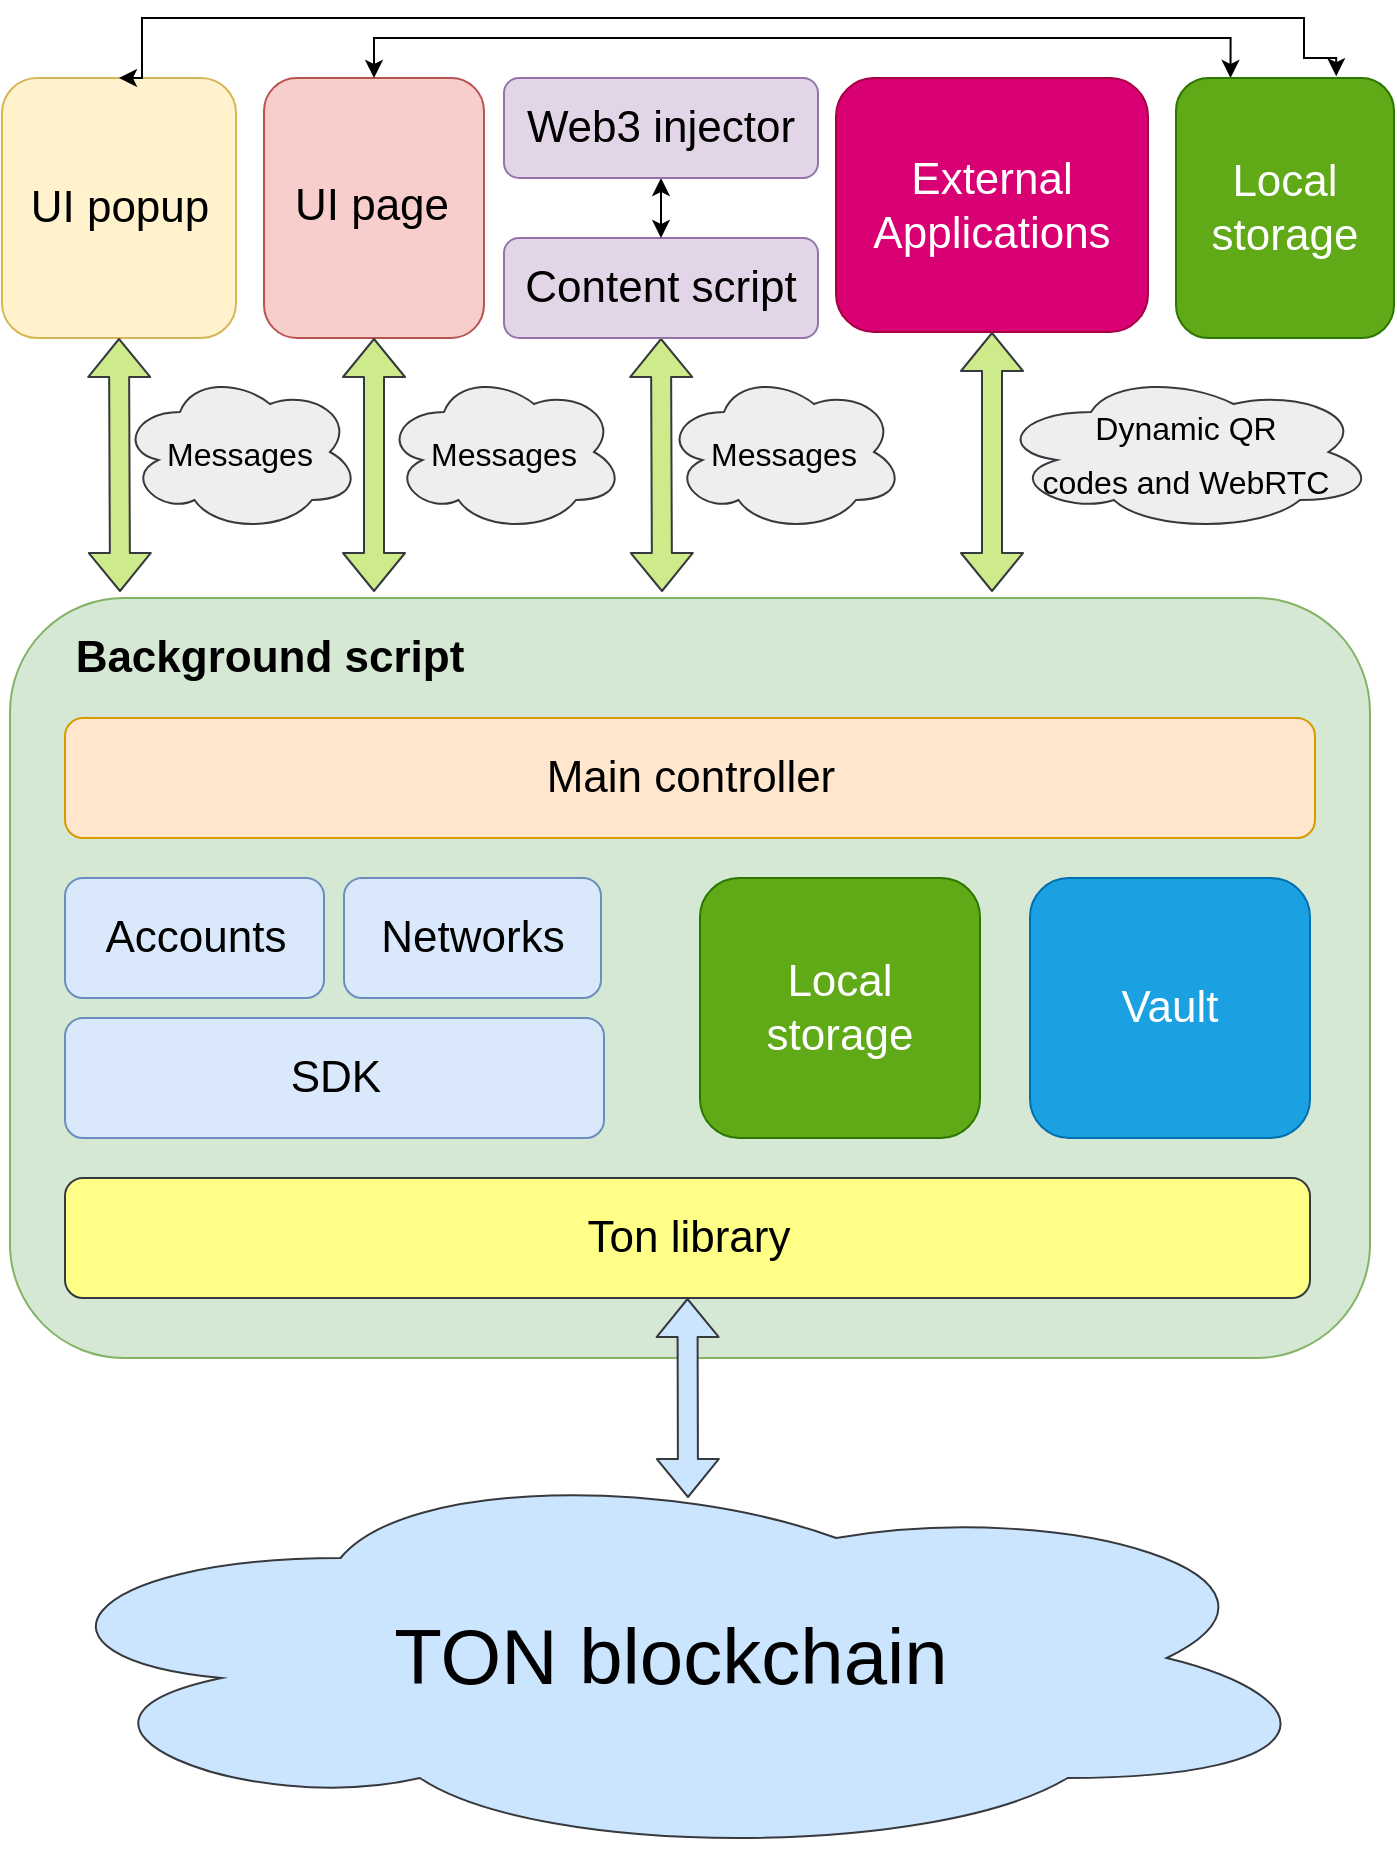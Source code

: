<mxfile version="20.6.0" type="device"><diagram id="C5RBs43oDa-KdzZeNtuy" name="Page-1"><mxGraphModel dx="2480" dy="1214" grid="1" gridSize="10" guides="1" tooltips="1" connect="1" arrows="1" fold="1" page="1" pageScale="1" pageWidth="827" pageHeight="1169" math="0" shadow="0"><root><mxCell id="WIyWlLk6GJQsqaUBKTNV-0"/><mxCell id="WIyWlLk6GJQsqaUBKTNV-1" parent="WIyWlLk6GJQsqaUBKTNV-0"/><mxCell id="Es61mnsEvA5dBG58v4O--35" value="" style="rounded=1;whiteSpace=wrap;html=1;fontSize=12;glass=0;strokeWidth=1;shadow=0;fillColor=#d5e8d4;strokeColor=#82b366;" parent="WIyWlLk6GJQsqaUBKTNV-1" vertex="1"><mxGeometry x="73" y="403" width="680" height="380" as="geometry"/></mxCell><mxCell id="wtbFklESIW6oXYk2TuHR-3" value="" style="rounded=1;whiteSpace=wrap;html=1;fontSize=12;glass=0;strokeWidth=1;shadow=0;fillColor=#f8cecc;strokeColor=#b85450;" parent="WIyWlLk6GJQsqaUBKTNV-1" vertex="1"><mxGeometry x="200" y="143" width="110" height="130" as="geometry"/></mxCell><mxCell id="wtbFklESIW6oXYk2TuHR-4" value="UI page" style="text;html=1;strokeColor=none;fillColor=none;align=center;verticalAlign=middle;whiteSpace=wrap;rounded=0;fontSize=22;" parent="WIyWlLk6GJQsqaUBKTNV-1" vertex="1"><mxGeometry x="209" y="186.5" width="90" height="40" as="geometry"/></mxCell><mxCell id="wtbFklESIW6oXYk2TuHR-0" value="" style="rounded=1;whiteSpace=wrap;html=1;fontSize=12;glass=0;strokeWidth=1;shadow=0;fillColor=#fff2cc;strokeColor=#d6b656;" parent="WIyWlLk6GJQsqaUBKTNV-1" vertex="1"><mxGeometry x="69" y="143" width="117" height="130" as="geometry"/></mxCell><mxCell id="wtbFklESIW6oXYk2TuHR-1" value="UI popup" style="text;html=1;strokeColor=none;fillColor=none;align=center;verticalAlign=middle;whiteSpace=wrap;rounded=0;fontSize=22;" parent="WIyWlLk6GJQsqaUBKTNV-1" vertex="1"><mxGeometry x="77.5" y="188" width="100" height="40" as="geometry"/></mxCell><mxCell id="wtbFklESIW6oXYk2TuHR-11" value="&lt;b&gt;Background script&lt;/b&gt;" style="text;html=1;strokeColor=none;fillColor=none;align=center;verticalAlign=middle;whiteSpace=wrap;rounded=0;fontSize=22;" parent="WIyWlLk6GJQsqaUBKTNV-1" vertex="1"><mxGeometry x="103" y="413" width="200" height="40" as="geometry"/></mxCell><mxCell id="wtbFklESIW6oXYk2TuHR-12" value="" style="shape=flexArrow;endArrow=classic;startArrow=classic;html=1;fontSize=22;entryX=0.5;entryY=1;entryDx=0;entryDy=0;fillColor=#cdeb8b;strokeColor=#36393d;" parent="WIyWlLk6GJQsqaUBKTNV-1" target="wtbFklESIW6oXYk2TuHR-0" edge="1"><mxGeometry width="50" height="50" relative="1" as="geometry"><mxPoint x="128" y="400" as="sourcePoint"/><mxPoint x="209" y="373" as="targetPoint"/></mxGeometry></mxCell><mxCell id="wtbFklESIW6oXYk2TuHR-14" value="Main controller" style="rounded=1;whiteSpace=wrap;html=1;fontSize=22;fillColor=#ffe6cc;strokeColor=#d79b00;" parent="WIyWlLk6GJQsqaUBKTNV-1" vertex="1"><mxGeometry x="100.5" y="463" width="625" height="60" as="geometry"/></mxCell><mxCell id="wtbFklESIW6oXYk2TuHR-19" value="" style="shape=flexArrow;endArrow=classic;startArrow=classic;html=1;fontSize=22;entryX=0.5;entryY=1;entryDx=0;entryDy=0;fillColor=#cdeb8b;strokeColor=#36393d;" parent="WIyWlLk6GJQsqaUBKTNV-1" target="wtbFklESIW6oXYk2TuHR-3" edge="1"><mxGeometry width="50" height="50" relative="1" as="geometry"><mxPoint x="255" y="400" as="sourcePoint"/><mxPoint x="408" y="273" as="targetPoint"/></mxGeometry></mxCell><mxCell id="wtbFklESIW6oXYk2TuHR-20" value="" style="shape=flexArrow;endArrow=classic;startArrow=classic;html=1;fontSize=22;entryX=0.5;entryY=1;entryDx=0;entryDy=0;fillColor=#cdeb8b;strokeColor=#36393d;" parent="WIyWlLk6GJQsqaUBKTNV-1" target="wtbFklESIW6oXYk2TuHR-41" edge="1"><mxGeometry width="50" height="50" relative="1" as="geometry"><mxPoint x="399" y="400" as="sourcePoint"/><mxPoint x="575" y="273" as="targetPoint"/></mxGeometry></mxCell><mxCell id="wtbFklESIW6oXYk2TuHR-23" value="Accounts" style="rounded=1;whiteSpace=wrap;html=1;fontSize=22;fillColor=#dae8fc;strokeColor=#6c8ebf;" parent="WIyWlLk6GJQsqaUBKTNV-1" vertex="1"><mxGeometry x="100.5" y="543" width="129.5" height="60" as="geometry"/></mxCell><mxCell id="wtbFklESIW6oXYk2TuHR-24" value="Networks" style="rounded=1;whiteSpace=wrap;html=1;fontSize=22;fillColor=#dae8fc;strokeColor=#6c8ebf;" parent="WIyWlLk6GJQsqaUBKTNV-1" vertex="1"><mxGeometry x="240" y="543" width="128.5" height="60" as="geometry"/></mxCell><mxCell id="wtbFklESIW6oXYk2TuHR-28" value="Local &lt;br&gt;storage" style="rounded=1;whiteSpace=wrap;html=1;fontSize=22;fillColor=#60a917;strokeColor=#2D7600;fontColor=#ffffff;" parent="WIyWlLk6GJQsqaUBKTNV-1" vertex="1"><mxGeometry x="418" y="543" width="140" height="130" as="geometry"/></mxCell><mxCell id="wtbFklESIW6oXYk2TuHR-29" value="Vault" style="rounded=1;whiteSpace=wrap;html=1;fontSize=22;fillColor=#1ba1e2;strokeColor=#006EAF;fontColor=#ffffff;" parent="WIyWlLk6GJQsqaUBKTNV-1" vertex="1"><mxGeometry x="583" y="543" width="140" height="130" as="geometry"/></mxCell><mxCell id="wtbFklESIW6oXYk2TuHR-37" style="edgeStyle=orthogonalEdgeStyle;rounded=0;orthogonalLoop=1;jettySize=auto;html=1;exitX=0.25;exitY=0;exitDx=0;exitDy=0;entryX=0.5;entryY=0;entryDx=0;entryDy=0;fontSize=22;startArrow=classic;startFill=1;" parent="WIyWlLk6GJQsqaUBKTNV-1" source="wtbFklESIW6oXYk2TuHR-30" target="wtbFklESIW6oXYk2TuHR-3" edge="1"><mxGeometry relative="1" as="geometry"/></mxCell><mxCell id="wtbFklESIW6oXYk2TuHR-38" style="edgeStyle=orthogonalEdgeStyle;rounded=0;orthogonalLoop=1;jettySize=auto;html=1;entryX=0.5;entryY=0;entryDx=0;entryDy=0;fontSize=22;startArrow=classic;startFill=1;exitX=0.735;exitY=-0.007;exitDx=0;exitDy=0;exitPerimeter=0;" parent="WIyWlLk6GJQsqaUBKTNV-1" source="wtbFklESIW6oXYk2TuHR-30" target="wtbFklESIW6oXYk2TuHR-0" edge="1"><mxGeometry relative="1" as="geometry"><Array as="points"><mxPoint x="720" y="133"/><mxPoint x="720" y="113"/><mxPoint x="139" y="113"/></Array><mxPoint x="700" y="133" as="sourcePoint"/></mxGeometry></mxCell><mxCell id="wtbFklESIW6oXYk2TuHR-30" value="Local &lt;br&gt;storage" style="rounded=1;whiteSpace=wrap;html=1;fontSize=22;fillColor=#60a917;strokeColor=#2D7600;fontColor=#ffffff;" parent="WIyWlLk6GJQsqaUBKTNV-1" vertex="1"><mxGeometry x="656" y="143" width="109" height="130" as="geometry"/></mxCell><mxCell id="wtbFklESIW6oXYk2TuHR-31" value="&lt;font style=&quot;font-size: 16px&quot;&gt;Messages&lt;/font&gt;" style="ellipse;shape=cloud;whiteSpace=wrap;html=1;fontSize=22;fillColor=#eeeeee;strokeColor=#36393d;" parent="WIyWlLk6GJQsqaUBKTNV-1" vertex="1"><mxGeometry x="128" y="290" width="120" height="80" as="geometry"/></mxCell><mxCell id="wtbFklESIW6oXYk2TuHR-35" value="&lt;font style=&quot;font-size: 16px&quot;&gt;Messages&lt;/font&gt;" style="ellipse;shape=cloud;whiteSpace=wrap;html=1;fontSize=22;fillColor=#eeeeee;strokeColor=#36393d;" parent="WIyWlLk6GJQsqaUBKTNV-1" vertex="1"><mxGeometry x="260" y="290" width="120" height="80" as="geometry"/></mxCell><mxCell id="wtbFklESIW6oXYk2TuHR-36" value="&lt;font style=&quot;font-size: 16px&quot;&gt;Messages&lt;/font&gt;" style="ellipse;shape=cloud;whiteSpace=wrap;html=1;fontSize=22;fillColor=#eeeeee;strokeColor=#36393d;" parent="WIyWlLk6GJQsqaUBKTNV-1" vertex="1"><mxGeometry x="400" y="290" width="120" height="80" as="geometry"/></mxCell><mxCell id="wtbFklESIW6oXYk2TuHR-41" value="&lt;font style=&quot;font-size: 22px&quot;&gt;Content script&lt;/font&gt;" style="rounded=1;whiteSpace=wrap;html=1;fontSize=12;glass=0;strokeWidth=1;shadow=0;fillColor=#e1d5e7;strokeColor=#9673a6;" parent="WIyWlLk6GJQsqaUBKTNV-1" vertex="1"><mxGeometry x="320" y="223" width="157" height="50" as="geometry"/></mxCell><mxCell id="wtbFklESIW6oXYk2TuHR-43" style="edgeStyle=orthogonalEdgeStyle;rounded=0;orthogonalLoop=1;jettySize=auto;html=1;exitX=0.5;exitY=1;exitDx=0;exitDy=0;entryX=0.5;entryY=0;entryDx=0;entryDy=0;fontSize=22;startArrow=classic;startFill=1;" parent="WIyWlLk6GJQsqaUBKTNV-1" source="DCxhKiO7YA0aMo_VB7O6-4" target="wtbFklESIW6oXYk2TuHR-41" edge="1"><mxGeometry relative="1" as="geometry"><mxPoint x="395" y="210" as="sourcePoint"/></mxGeometry></mxCell><mxCell id="wtbFklESIW6oXYk2TuHR-46" value="&lt;font style=&quot;font-size: 39px&quot;&gt;TON blockchain&lt;/font&gt;" style="ellipse;shape=cloud;whiteSpace=wrap;html=1;fontSize=22;fillColor=#cce5ff;strokeColor=#36393d;" parent="WIyWlLk6GJQsqaUBKTNV-1" vertex="1"><mxGeometry x="73" y="833" width="661" height="200" as="geometry"/></mxCell><mxCell id="wtbFklESIW6oXYk2TuHR-47" value="Ton library" style="rounded=1;whiteSpace=wrap;html=1;fontSize=22;fillColor=#ffff88;strokeColor=#36393d;" parent="WIyWlLk6GJQsqaUBKTNV-1" vertex="1"><mxGeometry x="100.5" y="693" width="622.5" height="60" as="geometry"/></mxCell><mxCell id="wtbFklESIW6oXYk2TuHR-48" value="" style="shape=flexArrow;endArrow=classic;startArrow=classic;html=1;fontSize=22;entryX=0.5;entryY=1;entryDx=0;entryDy=0;fillColor=#cce5ff;strokeColor=#36393d;" parent="WIyWlLk6GJQsqaUBKTNV-1" target="wtbFklESIW6oXYk2TuHR-47" edge="1"><mxGeometry width="50" height="50" relative="1" as="geometry"><mxPoint x="412" y="853" as="sourcePoint"/><mxPoint x="413" y="783" as="targetPoint"/></mxGeometry></mxCell><mxCell id="DCxhKiO7YA0aMo_VB7O6-0" value="SDK" style="rounded=1;whiteSpace=wrap;html=1;fontSize=22;fillColor=#dae8fc;strokeColor=#6c8ebf;" vertex="1" parent="WIyWlLk6GJQsqaUBKTNV-1"><mxGeometry x="100.5" y="613" width="269.5" height="60" as="geometry"/></mxCell><mxCell id="DCxhKiO7YA0aMo_VB7O6-1" value="&lt;font style=&quot;font-size: 22px&quot;&gt;External Applications&lt;/font&gt;" style="rounded=1;whiteSpace=wrap;html=1;fontSize=12;glass=0;strokeWidth=1;shadow=0;fillColor=#d80073;strokeColor=#A50040;fontColor=#ffffff;" vertex="1" parent="WIyWlLk6GJQsqaUBKTNV-1"><mxGeometry x="486" y="143" width="156" height="127" as="geometry"/></mxCell><mxCell id="DCxhKiO7YA0aMo_VB7O6-2" value="" style="shape=flexArrow;endArrow=classic;startArrow=classic;html=1;fontSize=22;entryX=0.5;entryY=1;entryDx=0;entryDy=0;fillColor=#cdeb8b;strokeColor=#36393d;" edge="1" parent="WIyWlLk6GJQsqaUBKTNV-1" target="DCxhKiO7YA0aMo_VB7O6-1"><mxGeometry width="50" height="50" relative="1" as="geometry"><mxPoint x="564" y="400" as="sourcePoint"/><mxPoint x="567.6" y="276" as="targetPoint"/></mxGeometry></mxCell><mxCell id="DCxhKiO7YA0aMo_VB7O6-3" value="&lt;span style=&quot;font-size: 16px;&quot;&gt;Dynamic QR &lt;br&gt;codes and WebRTC&lt;/span&gt;" style="ellipse;shape=cloud;whiteSpace=wrap;html=1;fontSize=22;fillColor=#eeeeee;strokeColor=#36393d;" vertex="1" parent="WIyWlLk6GJQsqaUBKTNV-1"><mxGeometry x="566" y="290" width="190" height="80" as="geometry"/></mxCell><mxCell id="DCxhKiO7YA0aMo_VB7O6-4" value="&lt;span style=&quot;font-size: 22px;&quot;&gt;Web3 injector&lt;/span&gt;" style="rounded=1;whiteSpace=wrap;html=1;fontSize=12;glass=0;strokeWidth=1;shadow=0;fillColor=#e1d5e7;strokeColor=#9673a6;" vertex="1" parent="WIyWlLk6GJQsqaUBKTNV-1"><mxGeometry x="320" y="143" width="157" height="50" as="geometry"/></mxCell></root></mxGraphModel></diagram></mxfile>
